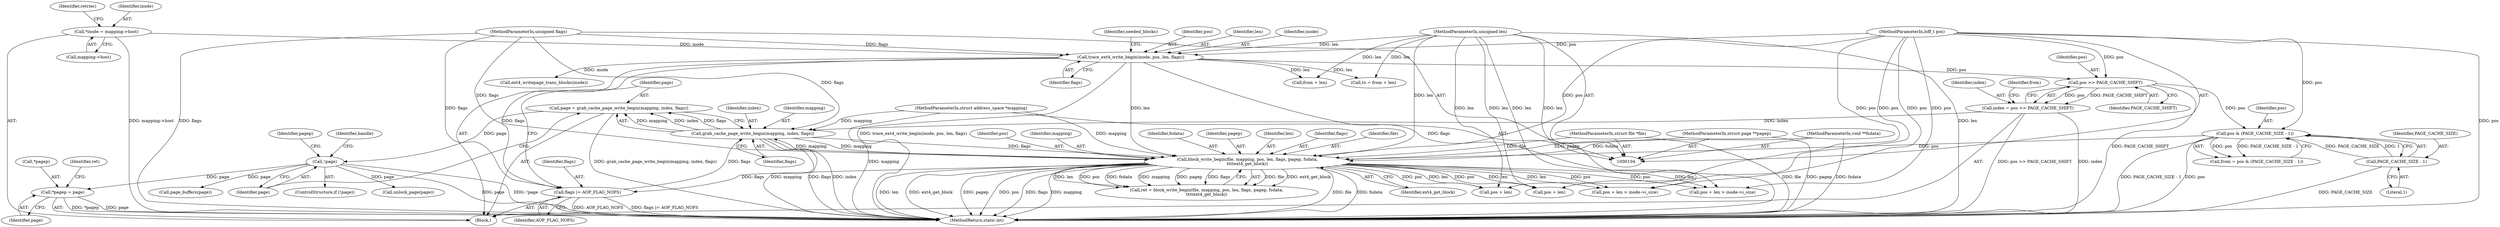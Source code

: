 digraph "1_linux_744692dc059845b2a3022119871846e74d4f6e11_11@pointer" {
"1000193" [label="(Call,*pagep = page)"];
"1000183" [label="(Call,!page)"];
"1000176" [label="(Call,page = grab_cache_page_write_begin(mapping, index, flags))"];
"1000178" [label="(Call,grab_cache_page_write_begin(mapping, index, flags))"];
"1000199" [label="(Call,block_write_begin(file, mapping, pos, len, flags, pagep, fsdata,\n\t\t\t\text4_get_block))"];
"1000105" [label="(MethodParameterIn,struct file *file)"];
"1000106" [label="(MethodParameterIn,struct address_space *mapping)"];
"1000148" [label="(Call,pos & (PAGE_CACHE_SIZE - 1))"];
"1000143" [label="(Call,pos >> PAGE_CACHE_SHIFT)"];
"1000130" [label="(Call,trace_ext4_write_begin(inode, pos, len, flags))"];
"1000114" [label="(Call,*inode = mapping->host)"];
"1000107" [label="(MethodParameterIn,loff_t pos)"];
"1000108" [label="(MethodParameterIn,unsigned len)"];
"1000109" [label="(MethodParameterIn,unsigned flags)"];
"1000150" [label="(Call,PAGE_CACHE_SIZE - 1)"];
"1000110" [label="(MethodParameterIn,struct page **pagep)"];
"1000111" [label="(MethodParameterIn,void **fsdata)"];
"1000141" [label="(Call,index = pos >> PAGE_CACHE_SHIFT)"];
"1000173" [label="(Call,flags |= AOP_FLAG_NOFS)"];
"1000195" [label="(Identifier,pagep)"];
"1000199" [label="(Call,block_write_begin(file, mapping, pos, len, flags, pagep, fsdata,\n\t\t\t\text4_get_block))"];
"1000153" [label="(Call,to = from + len)"];
"1000206" [label="(Identifier,fsdata)"];
"1000174" [label="(Identifier,flags)"];
"1000143" [label="(Call,pos >> PAGE_CACHE_SHIFT)"];
"1000116" [label="(Call,mapping->host)"];
"1000182" [label="(ControlStructure,if (!page))"];
"1000148" [label="(Call,pos & (PAGE_CACHE_SIZE - 1))"];
"1000146" [label="(Call,from = pos & (PAGE_CACHE_SIZE - 1))"];
"1000205" [label="(Identifier,pagep)"];
"1000194" [label="(Call,*pagep)"];
"1000249" [label="(Call,pos + len > inode->i_size)"];
"1000152" [label="(Literal,1)"];
"1000198" [label="(Identifier,ret)"];
"1000130" [label="(Call,trace_ext4_write_begin(inode, pos, len, flags))"];
"1000173" [label="(Call,flags |= AOP_FLAG_NOFS)"];
"1000177" [label="(Identifier,page)"];
"1000196" [label="(Identifier,page)"];
"1000124" [label="(Identifier,retries)"];
"1000114" [label="(Call,*inode = mapping->host)"];
"1000203" [label="(Identifier,len)"];
"1000145" [label="(Identifier,PAGE_CACHE_SHIFT)"];
"1000111" [label="(MethodParameterIn,void **fsdata)"];
"1000187" [label="(Identifier,handle)"];
"1000197" [label="(Call,ret = block_write_begin(file, mapping, pos, len, flags, pagep, fsdata,\n\t\t\t\text4_get_block))"];
"1000193" [label="(Call,*pagep = page)"];
"1000234" [label="(Call,pos + len > inode->i_size)"];
"1000149" [label="(Identifier,pos)"];
"1000131" [label="(Identifier,inode)"];
"1000151" [label="(Identifier,PAGE_CACHE_SIZE)"];
"1000142" [label="(Identifier,index)"];
"1000181" [label="(Identifier,flags)"];
"1000228" [label="(Call,unlock_page(page))"];
"1000150" [label="(Call,PAGE_CACHE_SIZE - 1)"];
"1000136" [label="(Identifier,needed_blocks)"];
"1000204" [label="(Identifier,flags)"];
"1000112" [label="(Block,)"];
"1000134" [label="(Identifier,flags)"];
"1000155" [label="(Call,from + len)"];
"1000219" [label="(Call,page_buffers(page))"];
"1000106" [label="(MethodParameterIn,struct address_space *mapping)"];
"1000200" [label="(Identifier,file)"];
"1000183" [label="(Call,!page)"];
"1000176" [label="(Call,page = grab_cache_page_write_begin(mapping, index, flags))"];
"1000105" [label="(MethodParameterIn,struct file *file)"];
"1000180" [label="(Identifier,index)"];
"1000235" [label="(Call,pos + len)"];
"1000132" [label="(Identifier,pos)"];
"1000202" [label="(Identifier,pos)"];
"1000141" [label="(Call,index = pos >> PAGE_CACHE_SHIFT)"];
"1000250" [label="(Call,pos + len)"];
"1000201" [label="(Identifier,mapping)"];
"1000133" [label="(Identifier,len)"];
"1000107" [label="(MethodParameterIn,loff_t pos)"];
"1000175" [label="(Identifier,AOP_FLAG_NOFS)"];
"1000184" [label="(Identifier,page)"];
"1000109" [label="(MethodParameterIn,unsigned flags)"];
"1000138" [label="(Call,ext4_writepage_trans_blocks(inode))"];
"1000178" [label="(Call,grab_cache_page_write_begin(mapping, index, flags))"];
"1000108" [label="(MethodParameterIn,unsigned len)"];
"1000179" [label="(Identifier,mapping)"];
"1000110" [label="(MethodParameterIn,struct page **pagep)"];
"1000144" [label="(Identifier,pos)"];
"1000115" [label="(Identifier,inode)"];
"1000147" [label="(Identifier,from)"];
"1000282" [label="(MethodReturn,static int)"];
"1000207" [label="(Identifier,ext4_get_block)"];
"1000193" -> "1000112"  [label="AST: "];
"1000193" -> "1000196"  [label="CFG: "];
"1000194" -> "1000193"  [label="AST: "];
"1000196" -> "1000193"  [label="AST: "];
"1000198" -> "1000193"  [label="CFG: "];
"1000193" -> "1000282"  [label="DDG: *pagep"];
"1000193" -> "1000282"  [label="DDG: page"];
"1000183" -> "1000193"  [label="DDG: page"];
"1000183" -> "1000182"  [label="AST: "];
"1000183" -> "1000184"  [label="CFG: "];
"1000184" -> "1000183"  [label="AST: "];
"1000187" -> "1000183"  [label="CFG: "];
"1000195" -> "1000183"  [label="CFG: "];
"1000183" -> "1000282"  [label="DDG: page"];
"1000183" -> "1000282"  [label="DDG: !page"];
"1000176" -> "1000183"  [label="DDG: page"];
"1000183" -> "1000219"  [label="DDG: page"];
"1000183" -> "1000228"  [label="DDG: page"];
"1000176" -> "1000112"  [label="AST: "];
"1000176" -> "1000178"  [label="CFG: "];
"1000177" -> "1000176"  [label="AST: "];
"1000178" -> "1000176"  [label="AST: "];
"1000184" -> "1000176"  [label="CFG: "];
"1000176" -> "1000282"  [label="DDG: grab_cache_page_write_begin(mapping, index, flags)"];
"1000178" -> "1000176"  [label="DDG: mapping"];
"1000178" -> "1000176"  [label="DDG: index"];
"1000178" -> "1000176"  [label="DDG: flags"];
"1000178" -> "1000181"  [label="CFG: "];
"1000179" -> "1000178"  [label="AST: "];
"1000180" -> "1000178"  [label="AST: "];
"1000181" -> "1000178"  [label="AST: "];
"1000178" -> "1000282"  [label="DDG: mapping"];
"1000178" -> "1000282"  [label="DDG: flags"];
"1000178" -> "1000282"  [label="DDG: index"];
"1000199" -> "1000178"  [label="DDG: mapping"];
"1000106" -> "1000178"  [label="DDG: mapping"];
"1000141" -> "1000178"  [label="DDG: index"];
"1000173" -> "1000178"  [label="DDG: flags"];
"1000109" -> "1000178"  [label="DDG: flags"];
"1000178" -> "1000199"  [label="DDG: mapping"];
"1000178" -> "1000199"  [label="DDG: flags"];
"1000199" -> "1000197"  [label="AST: "];
"1000199" -> "1000207"  [label="CFG: "];
"1000200" -> "1000199"  [label="AST: "];
"1000201" -> "1000199"  [label="AST: "];
"1000202" -> "1000199"  [label="AST: "];
"1000203" -> "1000199"  [label="AST: "];
"1000204" -> "1000199"  [label="AST: "];
"1000205" -> "1000199"  [label="AST: "];
"1000206" -> "1000199"  [label="AST: "];
"1000207" -> "1000199"  [label="AST: "];
"1000197" -> "1000199"  [label="CFG: "];
"1000199" -> "1000282"  [label="DDG: mapping"];
"1000199" -> "1000282"  [label="DDG: file"];
"1000199" -> "1000282"  [label="DDG: fsdata"];
"1000199" -> "1000282"  [label="DDG: len"];
"1000199" -> "1000282"  [label="DDG: ext4_get_block"];
"1000199" -> "1000282"  [label="DDG: pagep"];
"1000199" -> "1000282"  [label="DDG: pos"];
"1000199" -> "1000282"  [label="DDG: flags"];
"1000199" -> "1000173"  [label="DDG: flags"];
"1000199" -> "1000197"  [label="DDG: file"];
"1000199" -> "1000197"  [label="DDG: ext4_get_block"];
"1000199" -> "1000197"  [label="DDG: len"];
"1000199" -> "1000197"  [label="DDG: pos"];
"1000199" -> "1000197"  [label="DDG: fsdata"];
"1000199" -> "1000197"  [label="DDG: mapping"];
"1000199" -> "1000197"  [label="DDG: pagep"];
"1000199" -> "1000197"  [label="DDG: flags"];
"1000105" -> "1000199"  [label="DDG: file"];
"1000106" -> "1000199"  [label="DDG: mapping"];
"1000148" -> "1000199"  [label="DDG: pos"];
"1000107" -> "1000199"  [label="DDG: pos"];
"1000108" -> "1000199"  [label="DDG: len"];
"1000130" -> "1000199"  [label="DDG: len"];
"1000109" -> "1000199"  [label="DDG: flags"];
"1000110" -> "1000199"  [label="DDG: pagep"];
"1000111" -> "1000199"  [label="DDG: fsdata"];
"1000199" -> "1000234"  [label="DDG: pos"];
"1000199" -> "1000234"  [label="DDG: len"];
"1000199" -> "1000235"  [label="DDG: pos"];
"1000199" -> "1000235"  [label="DDG: len"];
"1000199" -> "1000249"  [label="DDG: pos"];
"1000199" -> "1000249"  [label="DDG: len"];
"1000199" -> "1000250"  [label="DDG: pos"];
"1000199" -> "1000250"  [label="DDG: len"];
"1000105" -> "1000104"  [label="AST: "];
"1000105" -> "1000282"  [label="DDG: file"];
"1000106" -> "1000104"  [label="AST: "];
"1000106" -> "1000282"  [label="DDG: mapping"];
"1000148" -> "1000146"  [label="AST: "];
"1000148" -> "1000150"  [label="CFG: "];
"1000149" -> "1000148"  [label="AST: "];
"1000150" -> "1000148"  [label="AST: "];
"1000146" -> "1000148"  [label="CFG: "];
"1000148" -> "1000282"  [label="DDG: pos"];
"1000148" -> "1000282"  [label="DDG: PAGE_CACHE_SIZE - 1"];
"1000148" -> "1000146"  [label="DDG: pos"];
"1000148" -> "1000146"  [label="DDG: PAGE_CACHE_SIZE - 1"];
"1000143" -> "1000148"  [label="DDG: pos"];
"1000107" -> "1000148"  [label="DDG: pos"];
"1000150" -> "1000148"  [label="DDG: PAGE_CACHE_SIZE"];
"1000150" -> "1000148"  [label="DDG: 1"];
"1000143" -> "1000141"  [label="AST: "];
"1000143" -> "1000145"  [label="CFG: "];
"1000144" -> "1000143"  [label="AST: "];
"1000145" -> "1000143"  [label="AST: "];
"1000141" -> "1000143"  [label="CFG: "];
"1000143" -> "1000282"  [label="DDG: PAGE_CACHE_SHIFT"];
"1000143" -> "1000141"  [label="DDG: pos"];
"1000143" -> "1000141"  [label="DDG: PAGE_CACHE_SHIFT"];
"1000130" -> "1000143"  [label="DDG: pos"];
"1000107" -> "1000143"  [label="DDG: pos"];
"1000130" -> "1000112"  [label="AST: "];
"1000130" -> "1000134"  [label="CFG: "];
"1000131" -> "1000130"  [label="AST: "];
"1000132" -> "1000130"  [label="AST: "];
"1000133" -> "1000130"  [label="AST: "];
"1000134" -> "1000130"  [label="AST: "];
"1000136" -> "1000130"  [label="CFG: "];
"1000130" -> "1000282"  [label="DDG: trace_ext4_write_begin(inode, pos, len, flags)"];
"1000130" -> "1000282"  [label="DDG: flags"];
"1000114" -> "1000130"  [label="DDG: inode"];
"1000107" -> "1000130"  [label="DDG: pos"];
"1000108" -> "1000130"  [label="DDG: len"];
"1000109" -> "1000130"  [label="DDG: flags"];
"1000130" -> "1000138"  [label="DDG: inode"];
"1000130" -> "1000153"  [label="DDG: len"];
"1000130" -> "1000155"  [label="DDG: len"];
"1000130" -> "1000173"  [label="DDG: flags"];
"1000114" -> "1000112"  [label="AST: "];
"1000114" -> "1000116"  [label="CFG: "];
"1000115" -> "1000114"  [label="AST: "];
"1000116" -> "1000114"  [label="AST: "];
"1000124" -> "1000114"  [label="CFG: "];
"1000114" -> "1000282"  [label="DDG: mapping->host"];
"1000107" -> "1000104"  [label="AST: "];
"1000107" -> "1000282"  [label="DDG: pos"];
"1000107" -> "1000234"  [label="DDG: pos"];
"1000107" -> "1000235"  [label="DDG: pos"];
"1000107" -> "1000249"  [label="DDG: pos"];
"1000107" -> "1000250"  [label="DDG: pos"];
"1000108" -> "1000104"  [label="AST: "];
"1000108" -> "1000282"  [label="DDG: len"];
"1000108" -> "1000153"  [label="DDG: len"];
"1000108" -> "1000155"  [label="DDG: len"];
"1000108" -> "1000234"  [label="DDG: len"];
"1000108" -> "1000235"  [label="DDG: len"];
"1000108" -> "1000249"  [label="DDG: len"];
"1000108" -> "1000250"  [label="DDG: len"];
"1000109" -> "1000104"  [label="AST: "];
"1000109" -> "1000282"  [label="DDG: flags"];
"1000109" -> "1000173"  [label="DDG: flags"];
"1000150" -> "1000152"  [label="CFG: "];
"1000151" -> "1000150"  [label="AST: "];
"1000152" -> "1000150"  [label="AST: "];
"1000150" -> "1000282"  [label="DDG: PAGE_CACHE_SIZE"];
"1000110" -> "1000104"  [label="AST: "];
"1000110" -> "1000282"  [label="DDG: pagep"];
"1000111" -> "1000104"  [label="AST: "];
"1000111" -> "1000282"  [label="DDG: fsdata"];
"1000141" -> "1000112"  [label="AST: "];
"1000142" -> "1000141"  [label="AST: "];
"1000147" -> "1000141"  [label="CFG: "];
"1000141" -> "1000282"  [label="DDG: index"];
"1000141" -> "1000282"  [label="DDG: pos >> PAGE_CACHE_SHIFT"];
"1000173" -> "1000112"  [label="AST: "];
"1000173" -> "1000175"  [label="CFG: "];
"1000174" -> "1000173"  [label="AST: "];
"1000175" -> "1000173"  [label="AST: "];
"1000177" -> "1000173"  [label="CFG: "];
"1000173" -> "1000282"  [label="DDG: flags |= AOP_FLAG_NOFS"];
"1000173" -> "1000282"  [label="DDG: AOP_FLAG_NOFS"];
}
